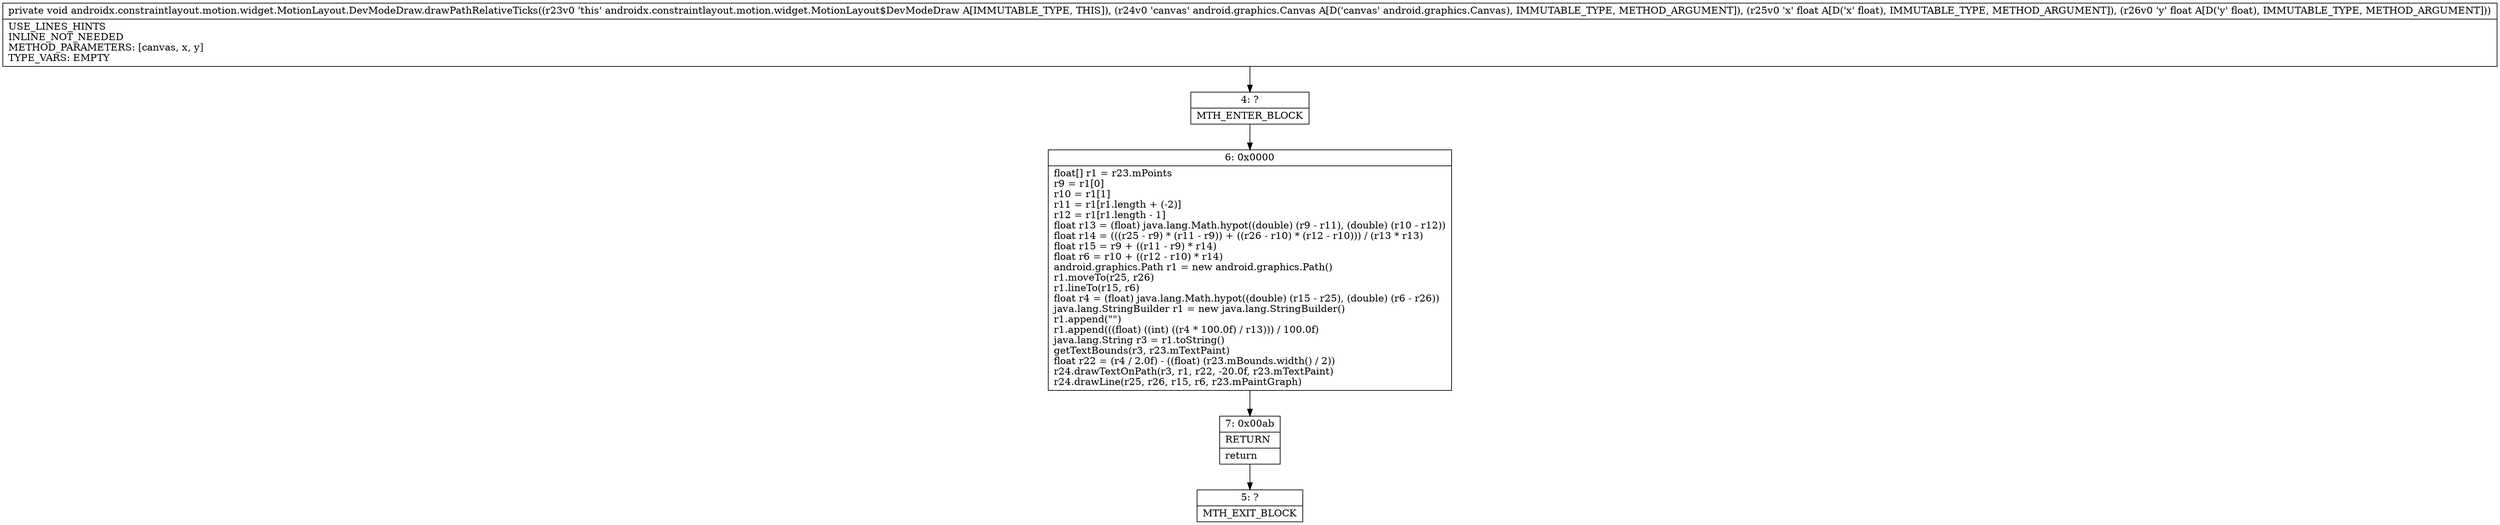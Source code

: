 digraph "CFG forandroidx.constraintlayout.motion.widget.MotionLayout.DevModeDraw.drawPathRelativeTicks(Landroid\/graphics\/Canvas;FF)V" {
Node_4 [shape=record,label="{4\:\ ?|MTH_ENTER_BLOCK\l}"];
Node_6 [shape=record,label="{6\:\ 0x0000|float[] r1 = r23.mPoints\lr9 = r1[0]\lr10 = r1[1]\lr11 = r1[r1.length + (\-2)]\lr12 = r1[r1.length \- 1]\lfloat r13 = (float) java.lang.Math.hypot((double) (r9 \- r11), (double) (r10 \- r12))\lfloat r14 = (((r25 \- r9) * (r11 \- r9)) + ((r26 \- r10) * (r12 \- r10))) \/ (r13 * r13)\lfloat r15 = r9 + ((r11 \- r9) * r14)\lfloat r6 = r10 + ((r12 \- r10) * r14)\landroid.graphics.Path r1 = new android.graphics.Path()\lr1.moveTo(r25, r26)\lr1.lineTo(r15, r6)\lfloat r4 = (float) java.lang.Math.hypot((double) (r15 \- r25), (double) (r6 \- r26))\ljava.lang.StringBuilder r1 = new java.lang.StringBuilder()\lr1.append(\"\")\lr1.append(((float) ((int) ((r4 * 100.0f) \/ r13))) \/ 100.0f)\ljava.lang.String r3 = r1.toString()\lgetTextBounds(r3, r23.mTextPaint)\lfloat r22 = (r4 \/ 2.0f) \- ((float) (r23.mBounds.width() \/ 2))\lr24.drawTextOnPath(r3, r1, r22, \-20.0f, r23.mTextPaint)\lr24.drawLine(r25, r26, r15, r6, r23.mPaintGraph)\l}"];
Node_7 [shape=record,label="{7\:\ 0x00ab|RETURN\l|return\l}"];
Node_5 [shape=record,label="{5\:\ ?|MTH_EXIT_BLOCK\l}"];
MethodNode[shape=record,label="{private void androidx.constraintlayout.motion.widget.MotionLayout.DevModeDraw.drawPathRelativeTicks((r23v0 'this' androidx.constraintlayout.motion.widget.MotionLayout$DevModeDraw A[IMMUTABLE_TYPE, THIS]), (r24v0 'canvas' android.graphics.Canvas A[D('canvas' android.graphics.Canvas), IMMUTABLE_TYPE, METHOD_ARGUMENT]), (r25v0 'x' float A[D('x' float), IMMUTABLE_TYPE, METHOD_ARGUMENT]), (r26v0 'y' float A[D('y' float), IMMUTABLE_TYPE, METHOD_ARGUMENT]))  | USE_LINES_HINTS\lINLINE_NOT_NEEDED\lMETHOD_PARAMETERS: [canvas, x, y]\lTYPE_VARS: EMPTY\l}"];
MethodNode -> Node_4;Node_4 -> Node_6;
Node_6 -> Node_7;
Node_7 -> Node_5;
}

